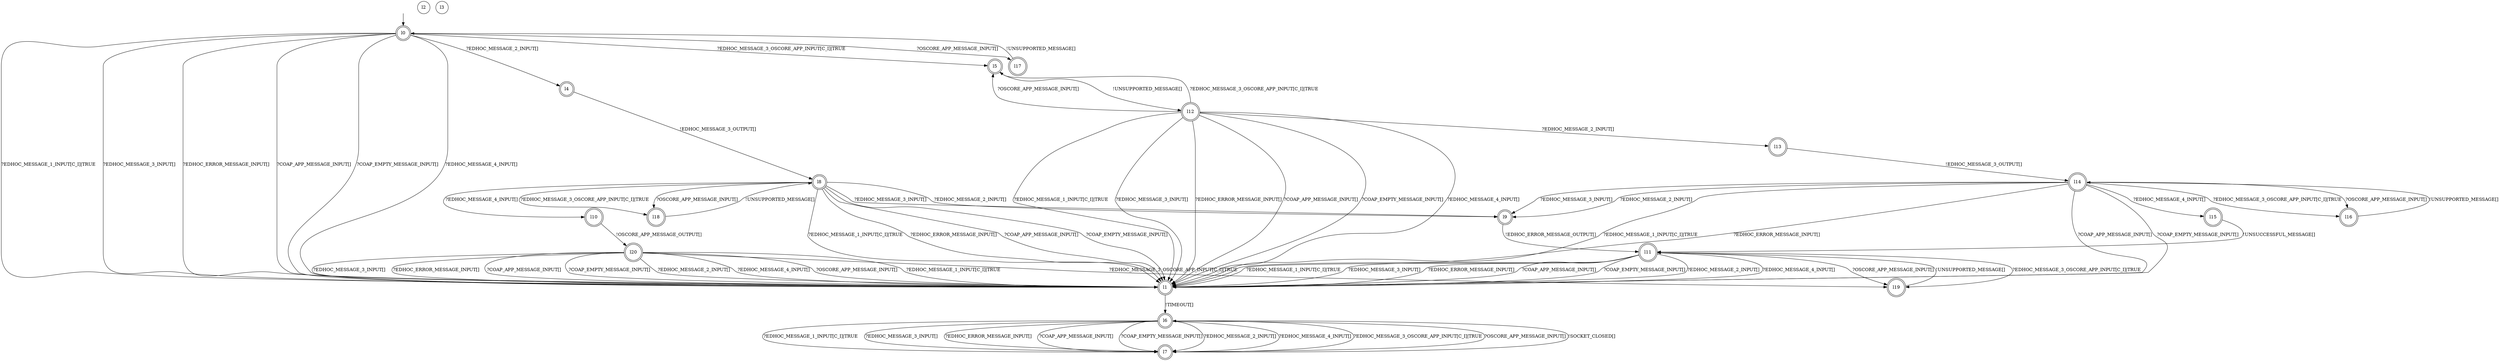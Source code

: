digraph RA {
"" [shape=none,label=<>]
"l0" [shape=doublecircle]
"l1" [shape=doublecircle]
"l2" [shape=circle]
"l3" [shape=circle]
"l4" [shape=doublecircle]
"l5" [shape=doublecircle]
"l6" [shape=doublecircle]
"l7" [shape=doublecircle]
"l8" [shape=doublecircle]
"l9" [shape=doublecircle]
"l10" [shape=doublecircle]
"l11" [shape=doublecircle]
"l12" [shape=doublecircle]
"l13" [shape=doublecircle]
"l14" [shape=doublecircle]
"l15" [shape=doublecircle]
"l16" [shape=doublecircle]
"l17" [shape=doublecircle]
"l18" [shape=doublecircle]
"l19" [shape=doublecircle]
"l20" [shape=doublecircle]
"" -> "l0"
"l0" -> "l1" [label=<?EDHOC_MESSAGE_1_INPUT[C_I]|TRUE>]
"l0" -> "l1" [label=<?EDHOC_MESSAGE_3_INPUT[]>]
"l0" -> "l1" [label=<?EDHOC_ERROR_MESSAGE_INPUT[]>]
"l0" -> "l1" [label=<?COAP_APP_MESSAGE_INPUT[]>]
"l0" -> "l1" [label=<?COAP_EMPTY_MESSAGE_INPUT[]>]
"l0" -> "l1" [label=<?EDHOC_MESSAGE_4_INPUT[]>]
"l0" -> "l4" [label=<?EDHOC_MESSAGE_2_INPUT[]>]
"l0" -> "l5" [label=<?EDHOC_MESSAGE_3_OSCORE_APP_INPUT[C_I]|TRUE>]
"l0" -> "l17" [label=<?OSCORE_APP_MESSAGE_INPUT[]>]
"l1" -> "l6" [label=<!TIMEOUT[]>]
"l4" -> "l8" [label=<!EDHOC_MESSAGE_3_OUTPUT[]>]
"l5" -> "l12" [label=<!UNSUPPORTED_MESSAGE[]>]
"l6" -> "l7" [label=<?EDHOC_MESSAGE_1_INPUT[C_I]|TRUE>]
"l6" -> "l7" [label=<?EDHOC_MESSAGE_3_INPUT[]>]
"l6" -> "l7" [label=<?EDHOC_ERROR_MESSAGE_INPUT[]>]
"l6" -> "l7" [label=<?COAP_APP_MESSAGE_INPUT[]>]
"l6" -> "l7" [label=<?COAP_EMPTY_MESSAGE_INPUT[]>]
"l6" -> "l7" [label=<?EDHOC_MESSAGE_2_INPUT[]>]
"l6" -> "l7" [label=<?EDHOC_MESSAGE_4_INPUT[]>]
"l6" -> "l7" [label=<?EDHOC_MESSAGE_3_OSCORE_APP_INPUT[C_I]|TRUE>]
"l6" -> "l7" [label=<?OSCORE_APP_MESSAGE_INPUT[]>]
"l7" -> "l6" [label=<!SOCKET_CLOSED[]>]
"l8" -> "l1" [label=<?EDHOC_MESSAGE_1_INPUT[C_I]|TRUE>]
"l8" -> "l1" [label=<?EDHOC_ERROR_MESSAGE_INPUT[]>]
"l8" -> "l1" [label=<?COAP_APP_MESSAGE_INPUT[]>]
"l8" -> "l1" [label=<?COAP_EMPTY_MESSAGE_INPUT[]>]
"l8" -> "l9" [label=<?EDHOC_MESSAGE_3_INPUT[]>]
"l8" -> "l9" [label=<?EDHOC_MESSAGE_2_INPUT[]>]
"l8" -> "l10" [label=<?EDHOC_MESSAGE_4_INPUT[]>]
"l8" -> "l18" [label=<?EDHOC_MESSAGE_3_OSCORE_APP_INPUT[C_I]|TRUE>]
"l8" -> "l18" [label=<?OSCORE_APP_MESSAGE_INPUT[]>]
"l9" -> "l11" [label=<!EDHOC_ERROR_MESSAGE_OUTPUT[]>]
"l10" -> "l20" [label=<!OSCORE_APP_MESSAGE_OUTPUT[]>]
"l11" -> "l1" [label=<?EDHOC_MESSAGE_1_INPUT[C_I]|TRUE>]
"l11" -> "l1" [label=<?EDHOC_MESSAGE_3_INPUT[]>]
"l11" -> "l1" [label=<?EDHOC_ERROR_MESSAGE_INPUT[]>]
"l11" -> "l1" [label=<?COAP_APP_MESSAGE_INPUT[]>]
"l11" -> "l1" [label=<?COAP_EMPTY_MESSAGE_INPUT[]>]
"l11" -> "l1" [label=<?EDHOC_MESSAGE_2_INPUT[]>]
"l11" -> "l1" [label=<?EDHOC_MESSAGE_4_INPUT[]>]
"l11" -> "l19" [label=<?EDHOC_MESSAGE_3_OSCORE_APP_INPUT[C_I]|TRUE>]
"l11" -> "l19" [label=<?OSCORE_APP_MESSAGE_INPUT[]>]
"l12" -> "l1" [label=<?EDHOC_MESSAGE_1_INPUT[C_I]|TRUE>]
"l12" -> "l1" [label=<?EDHOC_MESSAGE_3_INPUT[]>]
"l12" -> "l1" [label=<?EDHOC_ERROR_MESSAGE_INPUT[]>]
"l12" -> "l1" [label=<?COAP_APP_MESSAGE_INPUT[]>]
"l12" -> "l1" [label=<?COAP_EMPTY_MESSAGE_INPUT[]>]
"l12" -> "l1" [label=<?EDHOC_MESSAGE_4_INPUT[]>]
"l12" -> "l5" [label=<?EDHOC_MESSAGE_3_OSCORE_APP_INPUT[C_I]|TRUE>]
"l12" -> "l5" [label=<?OSCORE_APP_MESSAGE_INPUT[]>]
"l12" -> "l13" [label=<?EDHOC_MESSAGE_2_INPUT[]>]
"l13" -> "l14" [label=<!EDHOC_MESSAGE_3_OUTPUT[]>]
"l14" -> "l1" [label=<?EDHOC_MESSAGE_1_INPUT[C_I]|TRUE>]
"l14" -> "l1" [label=<?EDHOC_ERROR_MESSAGE_INPUT[]>]
"l14" -> "l1" [label=<?COAP_APP_MESSAGE_INPUT[]>]
"l14" -> "l1" [label=<?COAP_EMPTY_MESSAGE_INPUT[]>]
"l14" -> "l9" [label=<?EDHOC_MESSAGE_3_INPUT[]>]
"l14" -> "l9" [label=<?EDHOC_MESSAGE_2_INPUT[]>]
"l14" -> "l15" [label=<?EDHOC_MESSAGE_4_INPUT[]>]
"l14" -> "l16" [label=<?EDHOC_MESSAGE_3_OSCORE_APP_INPUT[C_I]|TRUE>]
"l14" -> "l16" [label=<?OSCORE_APP_MESSAGE_INPUT[]>]
"l15" -> "l11" [label=<!UNSUCCESSFUL_MESSAGE[]>]
"l16" -> "l14" [label=<!UNSUPPORTED_MESSAGE[]>]
"l17" -> "l0" [label=<!UNSUPPORTED_MESSAGE[]>]
"l18" -> "l8" [label=<!UNSUPPORTED_MESSAGE[]>]
"l19" -> "l11" [label=<!UNSUPPORTED_MESSAGE[]>]
"l20" -> "l1" [label=<?EDHOC_MESSAGE_1_INPUT[C_I]|TRUE>]
"l20" -> "l1" [label=<?EDHOC_MESSAGE_3_INPUT[]>]
"l20" -> "l1" [label=<?EDHOC_ERROR_MESSAGE_INPUT[]>]
"l20" -> "l1" [label=<?COAP_APP_MESSAGE_INPUT[]>]
"l20" -> "l1" [label=<?COAP_EMPTY_MESSAGE_INPUT[]>]
"l20" -> "l1" [label=<?EDHOC_MESSAGE_2_INPUT[]>]
"l20" -> "l1" [label=<?EDHOC_MESSAGE_4_INPUT[]>]
"l20" -> "l1" [label=<?OSCORE_APP_MESSAGE_INPUT[]>]
"l20" -> "l19" [label=<?EDHOC_MESSAGE_3_OSCORE_APP_INPUT[C_I]|TRUE>]
}
